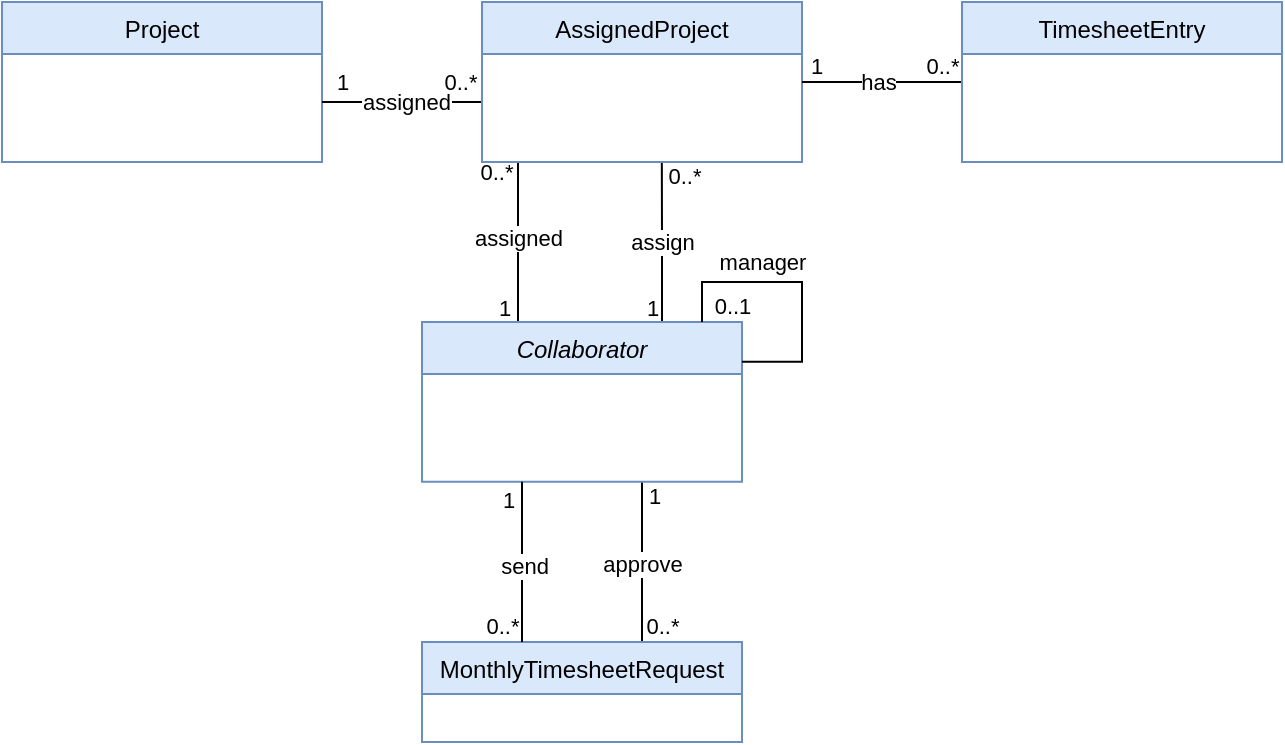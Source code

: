 <mxfile version="21.7.5" type="github">
  <diagram id="C5RBs43oDa-KdzZeNtuy" name="Page-1">
    <mxGraphModel dx="788" dy="443" grid="1" gridSize="10" guides="1" tooltips="1" connect="1" arrows="1" fold="1" page="1" pageScale="1" pageWidth="827" pageHeight="1169" math="0" shadow="0">
      <root>
        <mxCell id="WIyWlLk6GJQsqaUBKTNV-0" />
        <mxCell id="WIyWlLk6GJQsqaUBKTNV-1" parent="WIyWlLk6GJQsqaUBKTNV-0" />
        <mxCell id="8Ijqcef0fHowgQhYwS5n-9" style="edgeStyle=orthogonalEdgeStyle;rounded=0;orthogonalLoop=1;jettySize=auto;html=1;strokeColor=default;endArrow=none;endFill=0;" edge="1" parent="WIyWlLk6GJQsqaUBKTNV-1">
          <mxGeometry relative="1" as="geometry">
            <mxPoint x="340" y="279.92" as="sourcePoint" />
            <mxPoint x="340" y="360" as="targetPoint" />
            <Array as="points" />
          </mxGeometry>
        </mxCell>
        <mxCell id="8Ijqcef0fHowgQhYwS5n-12" value="approve" style="edgeLabel;html=1;align=center;verticalAlign=middle;resizable=0;points=[];" vertex="1" connectable="0" parent="8Ijqcef0fHowgQhYwS5n-9">
          <mxGeometry x="0.015" relative="1" as="geometry">
            <mxPoint as="offset" />
          </mxGeometry>
        </mxCell>
        <mxCell id="8Ijqcef0fHowgQhYwS5n-15" value="0..*" style="edgeLabel;html=1;align=center;verticalAlign=middle;resizable=0;points=[];" vertex="1" connectable="0" parent="8Ijqcef0fHowgQhYwS5n-9">
          <mxGeometry x="0.839" y="-1" relative="1" as="geometry">
            <mxPoint x="11" y="-2" as="offset" />
          </mxGeometry>
        </mxCell>
        <mxCell id="8Ijqcef0fHowgQhYwS5n-16" value="1" style="edgeLabel;html=1;align=center;verticalAlign=middle;resizable=0;points=[];" vertex="1" connectable="0" parent="8Ijqcef0fHowgQhYwS5n-9">
          <mxGeometry x="-0.875" relative="1" as="geometry">
            <mxPoint x="6" y="2" as="offset" />
          </mxGeometry>
        </mxCell>
        <mxCell id="8Ijqcef0fHowgQhYwS5n-35" style="edgeStyle=orthogonalEdgeStyle;rounded=0;orthogonalLoop=1;jettySize=auto;html=1;exitX=0.25;exitY=0;exitDx=0;exitDy=0;endArrow=none;endFill=0;" edge="1" parent="WIyWlLk6GJQsqaUBKTNV-1">
          <mxGeometry relative="1" as="geometry">
            <mxPoint x="278" y="120" as="targetPoint" />
            <mxPoint x="278" y="200" as="sourcePoint" />
          </mxGeometry>
        </mxCell>
        <mxCell id="8Ijqcef0fHowgQhYwS5n-37" value="1" style="edgeLabel;html=1;align=center;verticalAlign=middle;resizable=0;points=[];" vertex="1" connectable="0" parent="8Ijqcef0fHowgQhYwS5n-35">
          <mxGeometry x="-0.843" y="-1" relative="1" as="geometry">
            <mxPoint x="-8" y="-1" as="offset" />
          </mxGeometry>
        </mxCell>
        <mxCell id="8Ijqcef0fHowgQhYwS5n-39" value="0..*" style="edgeLabel;html=1;align=center;verticalAlign=middle;resizable=0;points=[];" vertex="1" connectable="0" parent="8Ijqcef0fHowgQhYwS5n-35">
          <mxGeometry x="0.887" y="-1" relative="1" as="geometry">
            <mxPoint x="-12" as="offset" />
          </mxGeometry>
        </mxCell>
        <mxCell id="8Ijqcef0fHowgQhYwS5n-44" value="assigned" style="edgeLabel;html=1;align=center;verticalAlign=middle;resizable=0;points=[];" vertex="1" connectable="0" parent="8Ijqcef0fHowgQhYwS5n-35">
          <mxGeometry x="0.066" relative="1" as="geometry">
            <mxPoint as="offset" />
          </mxGeometry>
        </mxCell>
        <mxCell id="8Ijqcef0fHowgQhYwS5n-41" style="edgeStyle=orthogonalEdgeStyle;rounded=0;orthogonalLoop=1;jettySize=auto;html=1;exitX=0.75;exitY=0;exitDx=0;exitDy=0;endArrow=none;endFill=0;" edge="1" parent="WIyWlLk6GJQsqaUBKTNV-1" source="zkfFHV4jXpPFQw0GAbJ--0">
          <mxGeometry relative="1" as="geometry">
            <mxPoint x="349.913" y="120" as="targetPoint" />
          </mxGeometry>
        </mxCell>
        <mxCell id="8Ijqcef0fHowgQhYwS5n-42" value="0..*" style="edgeLabel;html=1;align=center;verticalAlign=middle;resizable=0;points=[];" vertex="1" connectable="0" parent="8Ijqcef0fHowgQhYwS5n-41">
          <mxGeometry x="0.843" relative="1" as="geometry">
            <mxPoint x="11" as="offset" />
          </mxGeometry>
        </mxCell>
        <mxCell id="8Ijqcef0fHowgQhYwS5n-43" value="1" style="edgeLabel;html=1;align=center;verticalAlign=middle;resizable=0;points=[];" vertex="1" connectable="0" parent="8Ijqcef0fHowgQhYwS5n-41">
          <mxGeometry x="-0.767" y="2" relative="1" as="geometry">
            <mxPoint x="-3" y="2" as="offset" />
          </mxGeometry>
        </mxCell>
        <mxCell id="8Ijqcef0fHowgQhYwS5n-45" value="assign" style="edgeLabel;html=1;align=center;verticalAlign=middle;resizable=0;points=[];" vertex="1" connectable="0" parent="8Ijqcef0fHowgQhYwS5n-41">
          <mxGeometry x="0.016" y="1" relative="1" as="geometry">
            <mxPoint as="offset" />
          </mxGeometry>
        </mxCell>
        <mxCell id="zkfFHV4jXpPFQw0GAbJ--0" value="Collaborator" style="swimlane;fontStyle=2;align=center;verticalAlign=top;childLayout=stackLayout;horizontal=1;startSize=26;horizontalStack=0;resizeParent=1;resizeLast=0;collapsible=1;marginBottom=0;rounded=0;shadow=0;strokeWidth=1;fillColor=#dae8fc;strokeColor=#6c8ebf;" parent="WIyWlLk6GJQsqaUBKTNV-1" vertex="1">
          <mxGeometry x="230" y="200" width="160" height="79.92" as="geometry">
            <mxRectangle x="230" y="140" width="160" height="26" as="alternateBounds" />
          </mxGeometry>
        </mxCell>
        <mxCell id="zkfFHV4jXpPFQw0GAbJ--13" value="MonthlyTimesheetRequest" style="swimlane;fontStyle=0;align=center;verticalAlign=top;childLayout=stackLayout;horizontal=1;startSize=26;horizontalStack=0;resizeParent=1;resizeLast=0;collapsible=1;marginBottom=0;rounded=0;shadow=0;strokeWidth=1;fillColor=#dae8fc;strokeColor=#6c8ebf;" parent="WIyWlLk6GJQsqaUBKTNV-1" vertex="1">
          <mxGeometry x="230" y="360" width="160" height="50" as="geometry">
            <mxRectangle x="340" y="380" width="170" height="26" as="alternateBounds" />
          </mxGeometry>
        </mxCell>
        <mxCell id="8Ijqcef0fHowgQhYwS5n-6" style="edgeStyle=orthogonalEdgeStyle;rounded=0;orthogonalLoop=1;jettySize=auto;html=1;entryX=1;entryY=0.25;entryDx=0;entryDy=0;endArrow=none;endFill=0;" edge="1" parent="WIyWlLk6GJQsqaUBKTNV-1">
          <mxGeometry relative="1" as="geometry">
            <mxPoint x="370" y="200" as="sourcePoint" />
            <mxPoint x="390" y="219.92" as="targetPoint" />
            <Array as="points">
              <mxPoint x="370" y="200" />
              <mxPoint x="370" y="180" />
              <mxPoint x="420" y="180" />
              <mxPoint x="420" y="220" />
            </Array>
          </mxGeometry>
        </mxCell>
        <mxCell id="8Ijqcef0fHowgQhYwS5n-7" value="manager" style="edgeLabel;html=1;align=center;verticalAlign=middle;resizable=0;points=[];" vertex="1" connectable="0" parent="8Ijqcef0fHowgQhYwS5n-6">
          <mxGeometry x="-0.313" y="-1" relative="1" as="geometry">
            <mxPoint x="2" y="-11" as="offset" />
          </mxGeometry>
        </mxCell>
        <mxCell id="8Ijqcef0fHowgQhYwS5n-8" value="0..1" style="edgeLabel;html=1;align=center;verticalAlign=middle;resizable=0;points=[];" vertex="1" connectable="0" parent="8Ijqcef0fHowgQhYwS5n-6">
          <mxGeometry x="-0.913" y="2" relative="1" as="geometry">
            <mxPoint x="17" y="-2" as="offset" />
          </mxGeometry>
        </mxCell>
        <mxCell id="8Ijqcef0fHowgQhYwS5n-10" style="edgeStyle=orthogonalEdgeStyle;rounded=0;orthogonalLoop=1;jettySize=auto;html=1;strokeColor=default;endArrow=none;endFill=0;" edge="1" parent="WIyWlLk6GJQsqaUBKTNV-1">
          <mxGeometry relative="1" as="geometry">
            <mxPoint x="280" y="279.92" as="sourcePoint" />
            <mxPoint x="280" y="360" as="targetPoint" />
            <Array as="points">
              <mxPoint x="280" y="279.92" />
            </Array>
          </mxGeometry>
        </mxCell>
        <mxCell id="8Ijqcef0fHowgQhYwS5n-11" value="send" style="edgeLabel;html=1;align=center;verticalAlign=middle;resizable=0;points=[];" vertex="1" connectable="0" parent="8Ijqcef0fHowgQhYwS5n-10">
          <mxGeometry x="0.041" y="1" relative="1" as="geometry">
            <mxPoint as="offset" />
          </mxGeometry>
        </mxCell>
        <mxCell id="8Ijqcef0fHowgQhYwS5n-13" value="1" style="edgeLabel;html=1;align=center;verticalAlign=middle;resizable=0;points=[];" vertex="1" connectable="0" parent="8Ijqcef0fHowgQhYwS5n-10">
          <mxGeometry x="-0.838" y="-5" relative="1" as="geometry">
            <mxPoint x="-2" y="2" as="offset" />
          </mxGeometry>
        </mxCell>
        <mxCell id="8Ijqcef0fHowgQhYwS5n-14" value="0..*" style="edgeLabel;html=1;align=center;verticalAlign=middle;resizable=0;points=[];" vertex="1" connectable="0" parent="8Ijqcef0fHowgQhYwS5n-10">
          <mxGeometry x="0.859" relative="1" as="geometry">
            <mxPoint x="-10" y="-3" as="offset" />
          </mxGeometry>
        </mxCell>
        <mxCell id="8Ijqcef0fHowgQhYwS5n-17" value="Project" style="swimlane;fontStyle=0;align=center;verticalAlign=top;childLayout=stackLayout;horizontal=1;startSize=26;horizontalStack=0;resizeParent=1;resizeLast=0;collapsible=1;marginBottom=0;rounded=0;shadow=0;strokeWidth=1;fillColor=#dae8fc;strokeColor=#6c8ebf;" vertex="1" parent="WIyWlLk6GJQsqaUBKTNV-1">
          <mxGeometry x="20" y="40" width="160" height="80" as="geometry">
            <mxRectangle x="550" y="140" width="160" height="26" as="alternateBounds" />
          </mxGeometry>
        </mxCell>
        <mxCell id="8Ijqcef0fHowgQhYwS5n-27" style="edgeStyle=orthogonalEdgeStyle;rounded=0;orthogonalLoop=1;jettySize=auto;html=1;endArrow=none;endFill=0;" edge="1" parent="WIyWlLk6GJQsqaUBKTNV-1">
          <mxGeometry relative="1" as="geometry">
            <mxPoint x="260" y="90" as="sourcePoint" />
            <mxPoint x="180" y="90" as="targetPoint" />
            <Array as="points">
              <mxPoint x="200" y="90" />
              <mxPoint x="200" y="90" />
            </Array>
          </mxGeometry>
        </mxCell>
        <mxCell id="8Ijqcef0fHowgQhYwS5n-28" value="1" style="edgeLabel;html=1;align=center;verticalAlign=middle;resizable=0;points=[];" vertex="1" connectable="0" parent="8Ijqcef0fHowgQhYwS5n-27">
          <mxGeometry x="0.969" y="-1" relative="1" as="geometry">
            <mxPoint x="9" y="-9" as="offset" />
          </mxGeometry>
        </mxCell>
        <mxCell id="8Ijqcef0fHowgQhYwS5n-29" value="0..*" style="edgeLabel;html=1;align=center;verticalAlign=middle;resizable=0;points=[];" vertex="1" connectable="0" parent="8Ijqcef0fHowgQhYwS5n-27">
          <mxGeometry x="-0.888" relative="1" as="geometry">
            <mxPoint x="-7" y="-10" as="offset" />
          </mxGeometry>
        </mxCell>
        <mxCell id="8Ijqcef0fHowgQhYwS5n-47" value="assigned" style="edgeLabel;html=1;align=center;verticalAlign=middle;resizable=0;points=[];" vertex="1" connectable="0" parent="8Ijqcef0fHowgQhYwS5n-27">
          <mxGeometry x="-0.146" relative="1" as="geometry">
            <mxPoint x="-4" as="offset" />
          </mxGeometry>
        </mxCell>
        <mxCell id="8Ijqcef0fHowgQhYwS5n-26" value="AssignedProject" style="swimlane;fontStyle=0;align=center;verticalAlign=top;childLayout=stackLayout;horizontal=1;startSize=26;horizontalStack=0;resizeParent=1;resizeLast=0;collapsible=1;marginBottom=0;rounded=0;shadow=0;strokeWidth=1;fillColor=#dae8fc;strokeColor=#6c8ebf;" vertex="1" parent="WIyWlLk6GJQsqaUBKTNV-1">
          <mxGeometry x="260" y="40" width="160" height="80" as="geometry">
            <mxRectangle x="550" y="140" width="160" height="26" as="alternateBounds" />
          </mxGeometry>
        </mxCell>
        <mxCell id="8Ijqcef0fHowgQhYwS5n-32" style="edgeStyle=orthogonalEdgeStyle;rounded=0;orthogonalLoop=1;jettySize=auto;html=1;exitX=0;exitY=0.5;exitDx=0;exitDy=0;entryX=1;entryY=0.5;entryDx=0;entryDy=0;endArrow=none;endFill=0;" edge="1" parent="WIyWlLk6GJQsqaUBKTNV-1" source="8Ijqcef0fHowgQhYwS5n-30" target="8Ijqcef0fHowgQhYwS5n-26">
          <mxGeometry relative="1" as="geometry" />
        </mxCell>
        <mxCell id="8Ijqcef0fHowgQhYwS5n-33" value="1" style="edgeLabel;html=1;align=center;verticalAlign=middle;resizable=0;points=[];" vertex="1" connectable="0" parent="8Ijqcef0fHowgQhYwS5n-32">
          <mxGeometry x="0.718" relative="1" as="geometry">
            <mxPoint x="-5" y="-8" as="offset" />
          </mxGeometry>
        </mxCell>
        <mxCell id="8Ijqcef0fHowgQhYwS5n-34" value="0..*" style="edgeLabel;html=1;align=center;verticalAlign=middle;resizable=0;points=[];" vertex="1" connectable="0" parent="8Ijqcef0fHowgQhYwS5n-32">
          <mxGeometry x="-0.856" relative="1" as="geometry">
            <mxPoint x="-4" y="-8" as="offset" />
          </mxGeometry>
        </mxCell>
        <mxCell id="8Ijqcef0fHowgQhYwS5n-46" value="has" style="edgeLabel;html=1;align=center;verticalAlign=middle;resizable=0;points=[];" vertex="1" connectable="0" parent="8Ijqcef0fHowgQhYwS5n-32">
          <mxGeometry x="0.052" relative="1" as="geometry">
            <mxPoint as="offset" />
          </mxGeometry>
        </mxCell>
        <mxCell id="8Ijqcef0fHowgQhYwS5n-30" value="TimesheetEntry" style="swimlane;fontStyle=0;align=center;verticalAlign=top;childLayout=stackLayout;horizontal=1;startSize=26;horizontalStack=0;resizeParent=1;resizeLast=0;collapsible=1;marginBottom=0;rounded=0;shadow=0;strokeWidth=1;fillColor=#dae8fc;strokeColor=#6c8ebf;" vertex="1" parent="WIyWlLk6GJQsqaUBKTNV-1">
          <mxGeometry x="500" y="40" width="160" height="80" as="geometry">
            <mxRectangle x="550" y="140" width="160" height="26" as="alternateBounds" />
          </mxGeometry>
        </mxCell>
      </root>
    </mxGraphModel>
  </diagram>
</mxfile>
